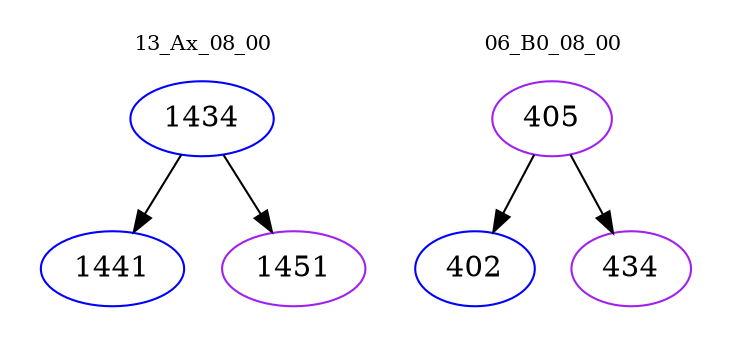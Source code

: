digraph{
subgraph cluster_0 {
color = white
label = "13_Ax_08_00";
fontsize=10;
T0_1434 [label="1434", color="blue"]
T0_1434 -> T0_1441 [color="black"]
T0_1441 [label="1441", color="blue"]
T0_1434 -> T0_1451 [color="black"]
T0_1451 [label="1451", color="purple"]
}
subgraph cluster_1 {
color = white
label = "06_B0_08_00";
fontsize=10;
T1_405 [label="405", color="purple"]
T1_405 -> T1_402 [color="black"]
T1_402 [label="402", color="blue"]
T1_405 -> T1_434 [color="black"]
T1_434 [label="434", color="purple"]
}
}
